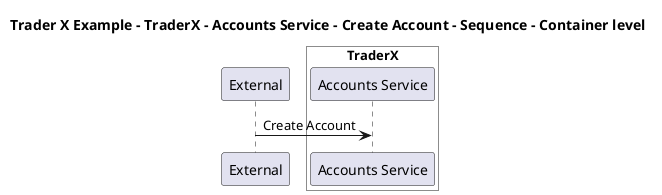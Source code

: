 @startuml

title Trader X Example - TraderX - Accounts Service - Create Account - Sequence - Container level

participant "External" as C4InterFlow.SoftwareSystems.ExternalSystem

box "TraderX" #White
    participant "Accounts Service" as TraderXExample.SoftwareSystems.TraderX.Containers.AccountsService
end box


C4InterFlow.SoftwareSystems.ExternalSystem -> TraderXExample.SoftwareSystems.TraderX.Containers.AccountsService : Create Account


@enduml
